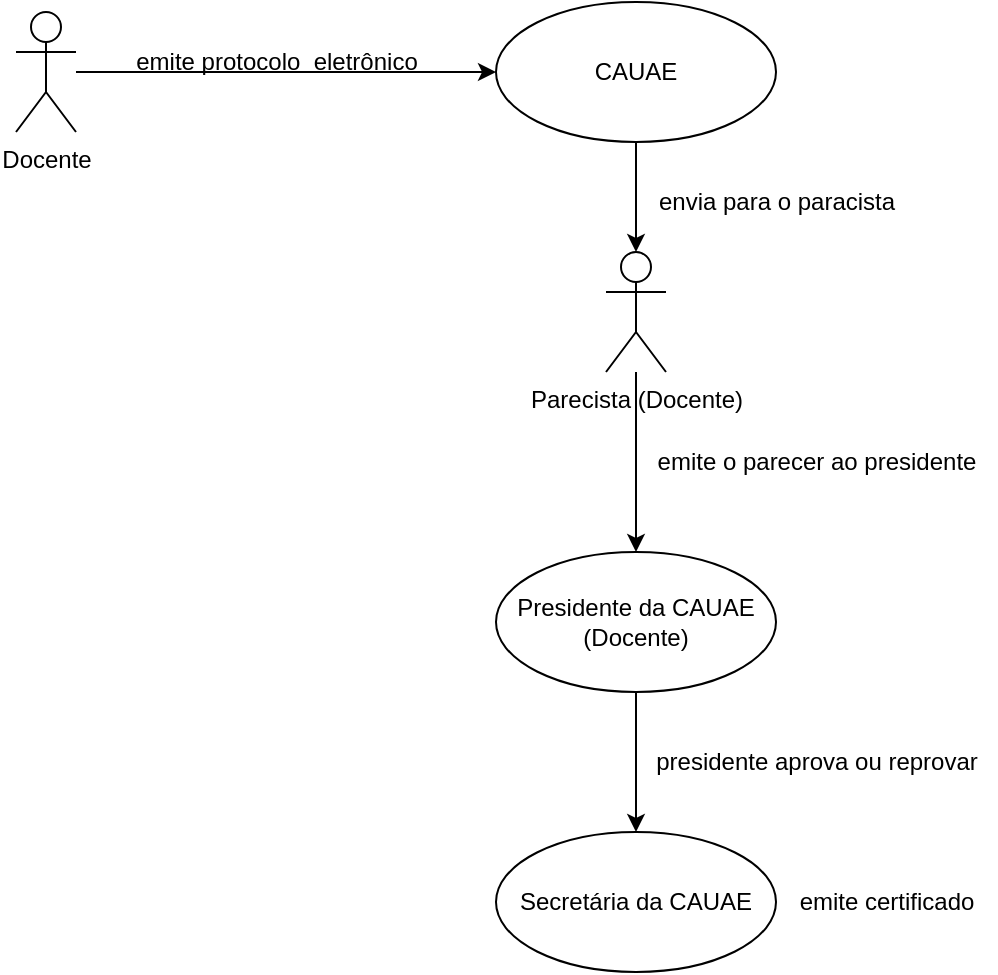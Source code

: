 <mxfile version="21.7.2" type="github">
  <diagram name="Página-1" id="EyxW2GNLYkMg2zBdvGeG">
    <mxGraphModel dx="1434" dy="782" grid="1" gridSize="10" guides="1" tooltips="1" connect="1" arrows="1" fold="1" page="1" pageScale="1" pageWidth="827" pageHeight="1169" math="0" shadow="0">
      <root>
        <mxCell id="0" />
        <mxCell id="1" parent="0" />
        <mxCell id="OQbU3b0BULYzuUBNUwdf-4" style="edgeStyle=orthogonalEdgeStyle;rounded=0;orthogonalLoop=1;jettySize=auto;html=1;entryX=0;entryY=0.5;entryDx=0;entryDy=0;" parent="1" source="OQbU3b0BULYzuUBNUwdf-1" target="OQbU3b0BULYzuUBNUwdf-2" edge="1">
          <mxGeometry relative="1" as="geometry" />
        </mxCell>
        <mxCell id="OQbU3b0BULYzuUBNUwdf-1" value="Docente" style="shape=umlActor;verticalLabelPosition=bottom;verticalAlign=top;html=1;" parent="1" vertex="1">
          <mxGeometry x="80" y="160" width="30" height="60" as="geometry" />
        </mxCell>
        <mxCell id="OQbU3b0BULYzuUBNUwdf-7" style="edgeStyle=orthogonalEdgeStyle;rounded=0;orthogonalLoop=1;jettySize=auto;html=1;entryX=0.5;entryY=0;entryDx=0;entryDy=0;entryPerimeter=0;" parent="1" source="OQbU3b0BULYzuUBNUwdf-2" target="OQbU3b0BULYzuUBNUwdf-6" edge="1">
          <mxGeometry relative="1" as="geometry" />
        </mxCell>
        <mxCell id="OQbU3b0BULYzuUBNUwdf-2" value="CAUAE" style="ellipse;whiteSpace=wrap;html=1;" parent="1" vertex="1">
          <mxGeometry x="320" y="155" width="140" height="70" as="geometry" />
        </mxCell>
        <mxCell id="OQbU3b0BULYzuUBNUwdf-5" value="emite protocolo&amp;nbsp; eletrônico" style="text;html=1;align=center;verticalAlign=middle;resizable=0;points=[];autosize=1;strokeColor=none;fillColor=none;" parent="1" vertex="1">
          <mxGeometry x="130" y="170" width="160" height="30" as="geometry" />
        </mxCell>
        <mxCell id="OQbU3b0BULYzuUBNUwdf-9" style="edgeStyle=orthogonalEdgeStyle;rounded=0;orthogonalLoop=1;jettySize=auto;html=1;entryX=0.5;entryY=0;entryDx=0;entryDy=0;" parent="1" source="OQbU3b0BULYzuUBNUwdf-6" target="OQbU3b0BULYzuUBNUwdf-8" edge="1">
          <mxGeometry relative="1" as="geometry" />
        </mxCell>
        <mxCell id="OQbU3b0BULYzuUBNUwdf-6" value="Parecista (Docente)" style="shape=umlActor;verticalLabelPosition=bottom;verticalAlign=top;html=1;" parent="1" vertex="1">
          <mxGeometry x="375" y="280" width="30" height="60" as="geometry" />
        </mxCell>
        <mxCell id="OQbU3b0BULYzuUBNUwdf-11" style="edgeStyle=orthogonalEdgeStyle;rounded=0;orthogonalLoop=1;jettySize=auto;html=1;entryX=0.5;entryY=0;entryDx=0;entryDy=0;" parent="1" source="OQbU3b0BULYzuUBNUwdf-8" target="OQbU3b0BULYzuUBNUwdf-10" edge="1">
          <mxGeometry relative="1" as="geometry" />
        </mxCell>
        <mxCell id="OQbU3b0BULYzuUBNUwdf-8" value="Presidente da CAUAE (Docente)" style="ellipse;whiteSpace=wrap;html=1;" parent="1" vertex="1">
          <mxGeometry x="320" y="430" width="140" height="70" as="geometry" />
        </mxCell>
        <mxCell id="OQbU3b0BULYzuUBNUwdf-10" value="Secretária da CAUAE" style="ellipse;whiteSpace=wrap;html=1;" parent="1" vertex="1">
          <mxGeometry x="320" y="570" width="140" height="70" as="geometry" />
        </mxCell>
        <mxCell id="OQbU3b0BULYzuUBNUwdf-12" value="envia para o paracista" style="text;html=1;align=center;verticalAlign=middle;resizable=0;points=[];autosize=1;strokeColor=none;fillColor=none;" parent="1" vertex="1">
          <mxGeometry x="390" y="240" width="140" height="30" as="geometry" />
        </mxCell>
        <mxCell id="OQbU3b0BULYzuUBNUwdf-13" value="emite o parecer ao presidente" style="text;html=1;align=center;verticalAlign=middle;resizable=0;points=[];autosize=1;strokeColor=none;fillColor=none;" parent="1" vertex="1">
          <mxGeometry x="390" y="370" width="180" height="30" as="geometry" />
        </mxCell>
        <mxCell id="OQbU3b0BULYzuUBNUwdf-14" value="presidente aprova ou reprovar" style="text;html=1;align=center;verticalAlign=middle;resizable=0;points=[];autosize=1;strokeColor=none;fillColor=none;" parent="1" vertex="1">
          <mxGeometry x="390" y="520" width="180" height="30" as="geometry" />
        </mxCell>
        <mxCell id="OQbU3b0BULYzuUBNUwdf-15" value="emite certificado" style="text;html=1;align=center;verticalAlign=middle;resizable=0;points=[];autosize=1;strokeColor=none;fillColor=none;" parent="1" vertex="1">
          <mxGeometry x="460" y="590" width="110" height="30" as="geometry" />
        </mxCell>
      </root>
    </mxGraphModel>
  </diagram>
</mxfile>
